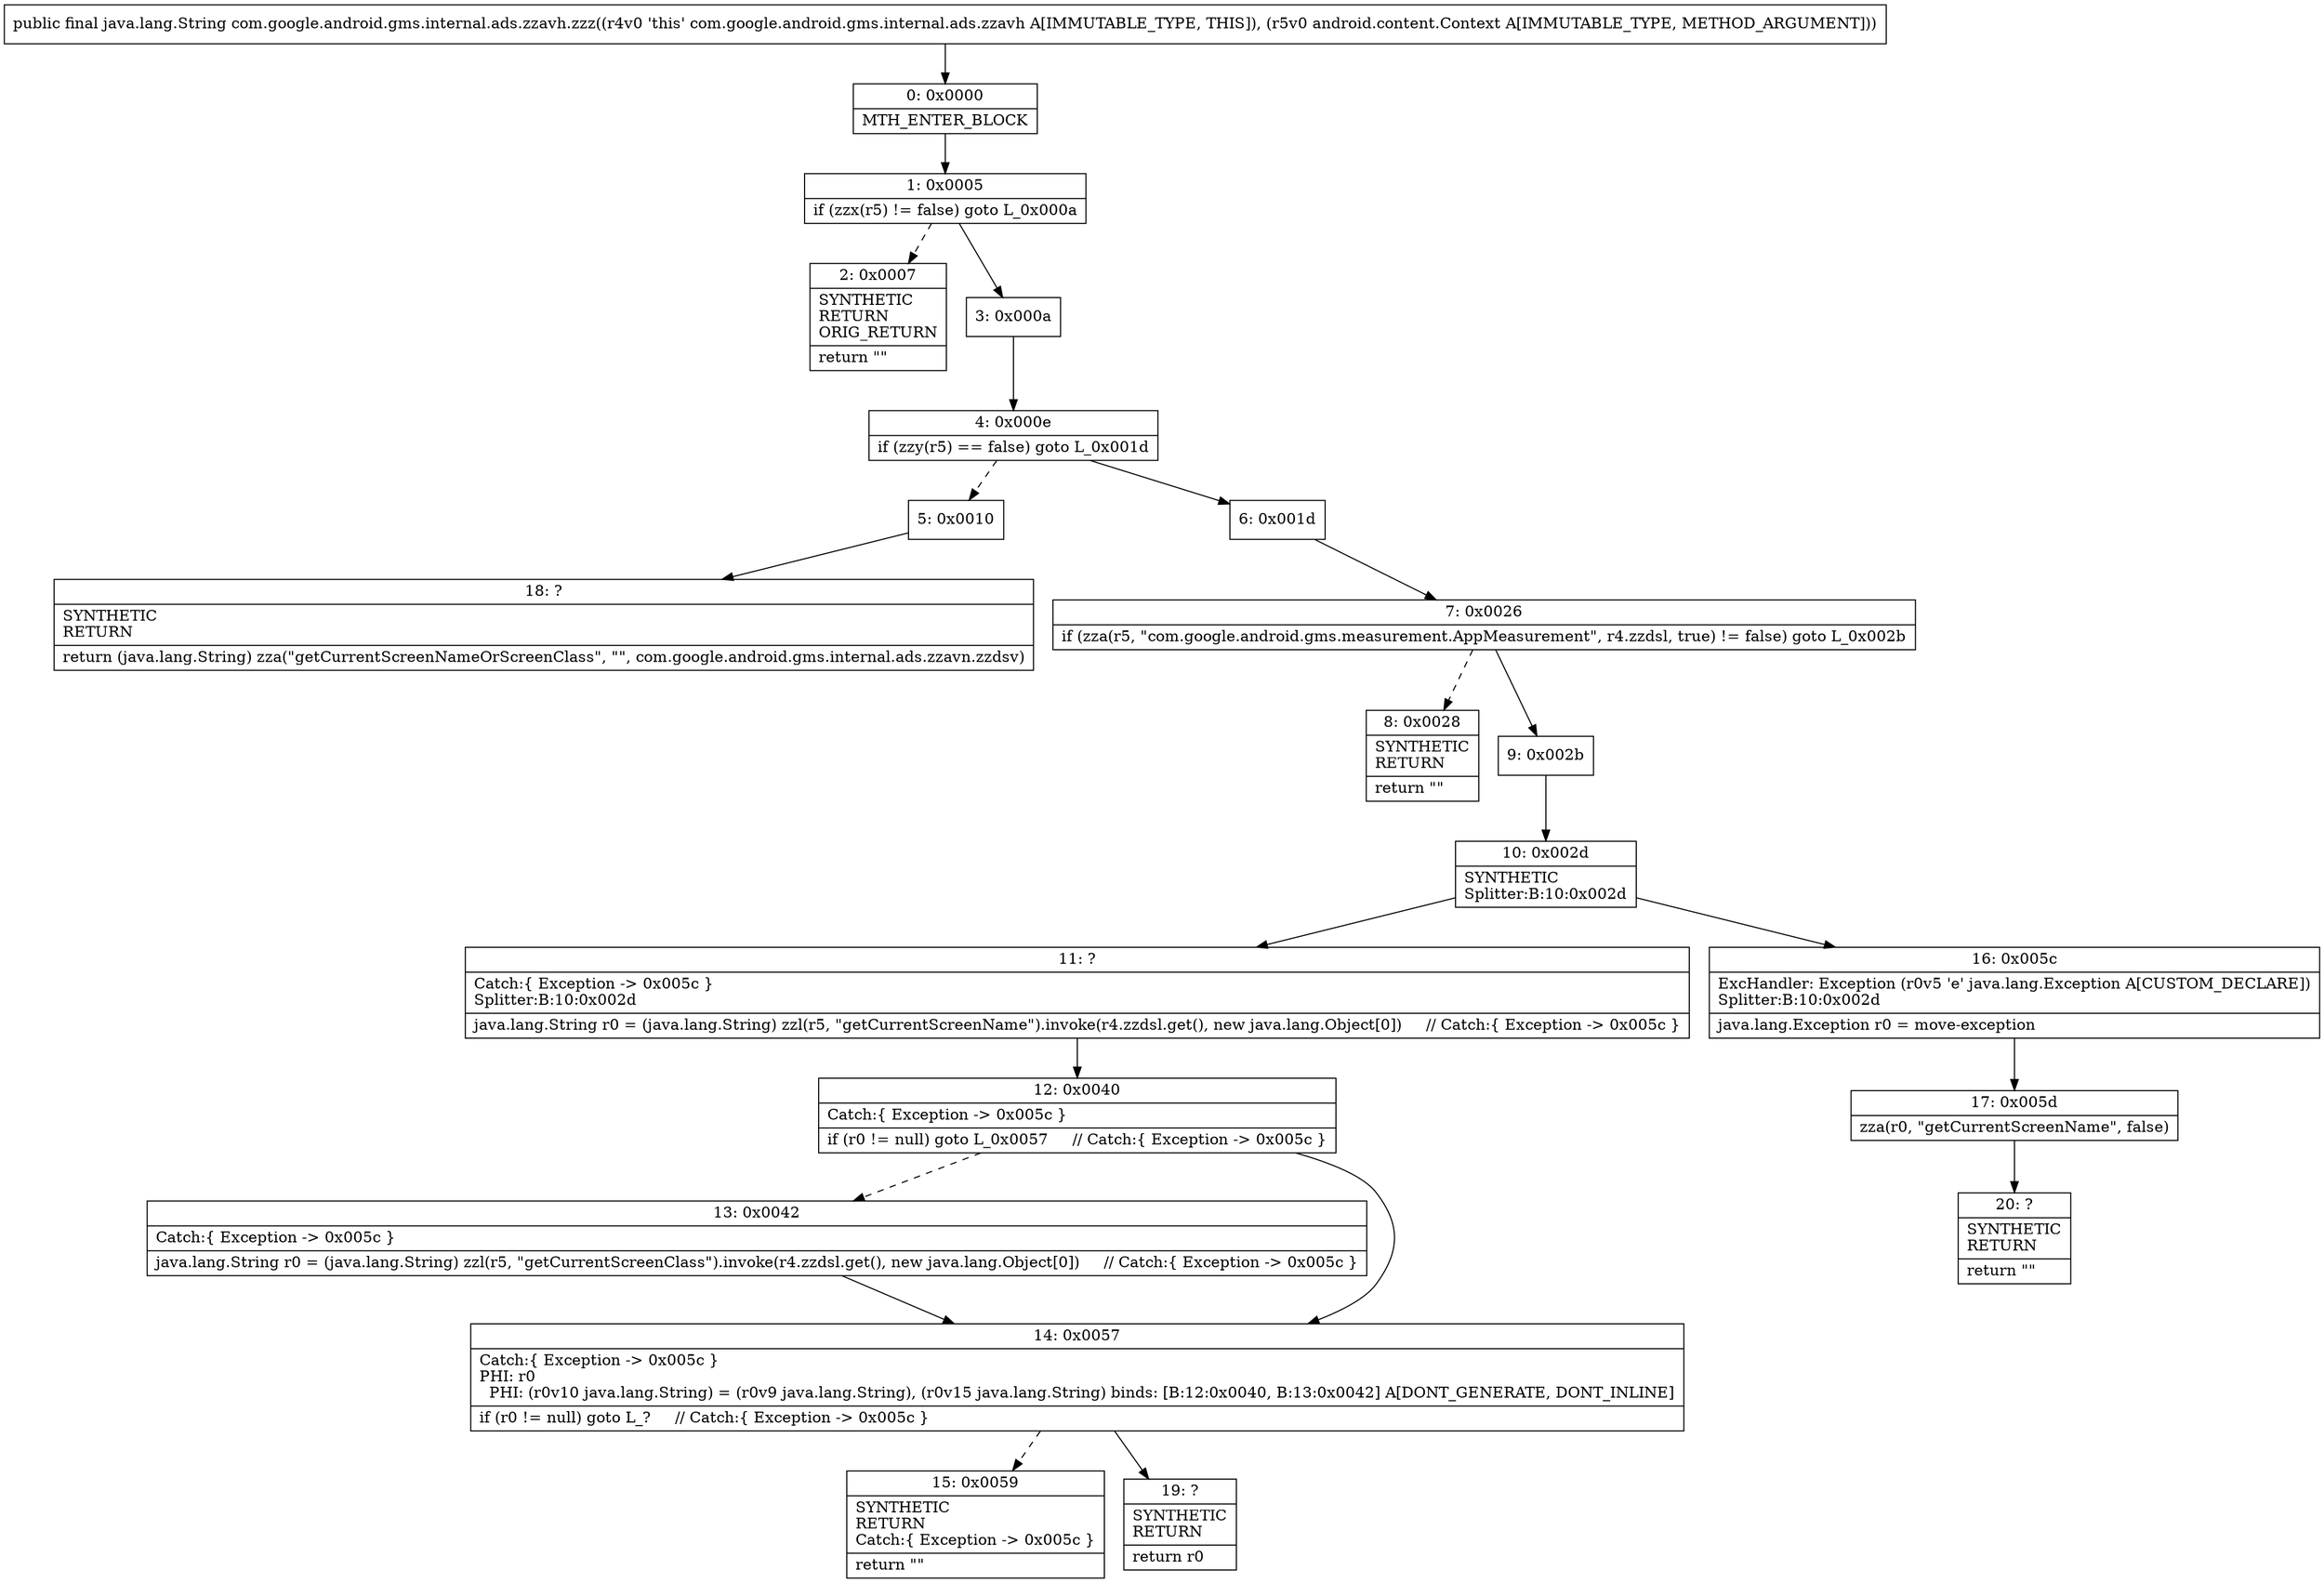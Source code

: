 digraph "CFG forcom.google.android.gms.internal.ads.zzavh.zzz(Landroid\/content\/Context;)Ljava\/lang\/String;" {
Node_0 [shape=record,label="{0\:\ 0x0000|MTH_ENTER_BLOCK\l}"];
Node_1 [shape=record,label="{1\:\ 0x0005|if (zzx(r5) != false) goto L_0x000a\l}"];
Node_2 [shape=record,label="{2\:\ 0x0007|SYNTHETIC\lRETURN\lORIG_RETURN\l|return \"\"\l}"];
Node_3 [shape=record,label="{3\:\ 0x000a}"];
Node_4 [shape=record,label="{4\:\ 0x000e|if (zzy(r5) == false) goto L_0x001d\l}"];
Node_5 [shape=record,label="{5\:\ 0x0010}"];
Node_6 [shape=record,label="{6\:\ 0x001d}"];
Node_7 [shape=record,label="{7\:\ 0x0026|if (zza(r5, \"com.google.android.gms.measurement.AppMeasurement\", r4.zzdsl, true) != false) goto L_0x002b\l}"];
Node_8 [shape=record,label="{8\:\ 0x0028|SYNTHETIC\lRETURN\l|return \"\"\l}"];
Node_9 [shape=record,label="{9\:\ 0x002b}"];
Node_10 [shape=record,label="{10\:\ 0x002d|SYNTHETIC\lSplitter:B:10:0x002d\l}"];
Node_11 [shape=record,label="{11\:\ ?|Catch:\{ Exception \-\> 0x005c \}\lSplitter:B:10:0x002d\l|java.lang.String r0 = (java.lang.String) zzl(r5, \"getCurrentScreenName\").invoke(r4.zzdsl.get(), new java.lang.Object[0])     \/\/ Catch:\{ Exception \-\> 0x005c \}\l}"];
Node_12 [shape=record,label="{12\:\ 0x0040|Catch:\{ Exception \-\> 0x005c \}\l|if (r0 != null) goto L_0x0057     \/\/ Catch:\{ Exception \-\> 0x005c \}\l}"];
Node_13 [shape=record,label="{13\:\ 0x0042|Catch:\{ Exception \-\> 0x005c \}\l|java.lang.String r0 = (java.lang.String) zzl(r5, \"getCurrentScreenClass\").invoke(r4.zzdsl.get(), new java.lang.Object[0])     \/\/ Catch:\{ Exception \-\> 0x005c \}\l}"];
Node_14 [shape=record,label="{14\:\ 0x0057|Catch:\{ Exception \-\> 0x005c \}\lPHI: r0 \l  PHI: (r0v10 java.lang.String) = (r0v9 java.lang.String), (r0v15 java.lang.String) binds: [B:12:0x0040, B:13:0x0042] A[DONT_GENERATE, DONT_INLINE]\l|if (r0 != null) goto L_?     \/\/ Catch:\{ Exception \-\> 0x005c \}\l}"];
Node_15 [shape=record,label="{15\:\ 0x0059|SYNTHETIC\lRETURN\lCatch:\{ Exception \-\> 0x005c \}\l|return \"\"\l}"];
Node_16 [shape=record,label="{16\:\ 0x005c|ExcHandler: Exception (r0v5 'e' java.lang.Exception A[CUSTOM_DECLARE])\lSplitter:B:10:0x002d\l|java.lang.Exception r0 = move\-exception\l}"];
Node_17 [shape=record,label="{17\:\ 0x005d|zza(r0, \"getCurrentScreenName\", false)\l}"];
Node_18 [shape=record,label="{18\:\ ?|SYNTHETIC\lRETURN\l|return (java.lang.String) zza(\"getCurrentScreenNameOrScreenClass\", \"\", com.google.android.gms.internal.ads.zzavn.zzdsv)\l}"];
Node_19 [shape=record,label="{19\:\ ?|SYNTHETIC\lRETURN\l|return r0\l}"];
Node_20 [shape=record,label="{20\:\ ?|SYNTHETIC\lRETURN\l|return \"\"\l}"];
MethodNode[shape=record,label="{public final java.lang.String com.google.android.gms.internal.ads.zzavh.zzz((r4v0 'this' com.google.android.gms.internal.ads.zzavh A[IMMUTABLE_TYPE, THIS]), (r5v0 android.content.Context A[IMMUTABLE_TYPE, METHOD_ARGUMENT])) }"];
MethodNode -> Node_0;
Node_0 -> Node_1;
Node_1 -> Node_2[style=dashed];
Node_1 -> Node_3;
Node_3 -> Node_4;
Node_4 -> Node_5[style=dashed];
Node_4 -> Node_6;
Node_5 -> Node_18;
Node_6 -> Node_7;
Node_7 -> Node_8[style=dashed];
Node_7 -> Node_9;
Node_9 -> Node_10;
Node_10 -> Node_11;
Node_10 -> Node_16;
Node_11 -> Node_12;
Node_12 -> Node_13[style=dashed];
Node_12 -> Node_14;
Node_13 -> Node_14;
Node_14 -> Node_15[style=dashed];
Node_14 -> Node_19;
Node_16 -> Node_17;
Node_17 -> Node_20;
}

